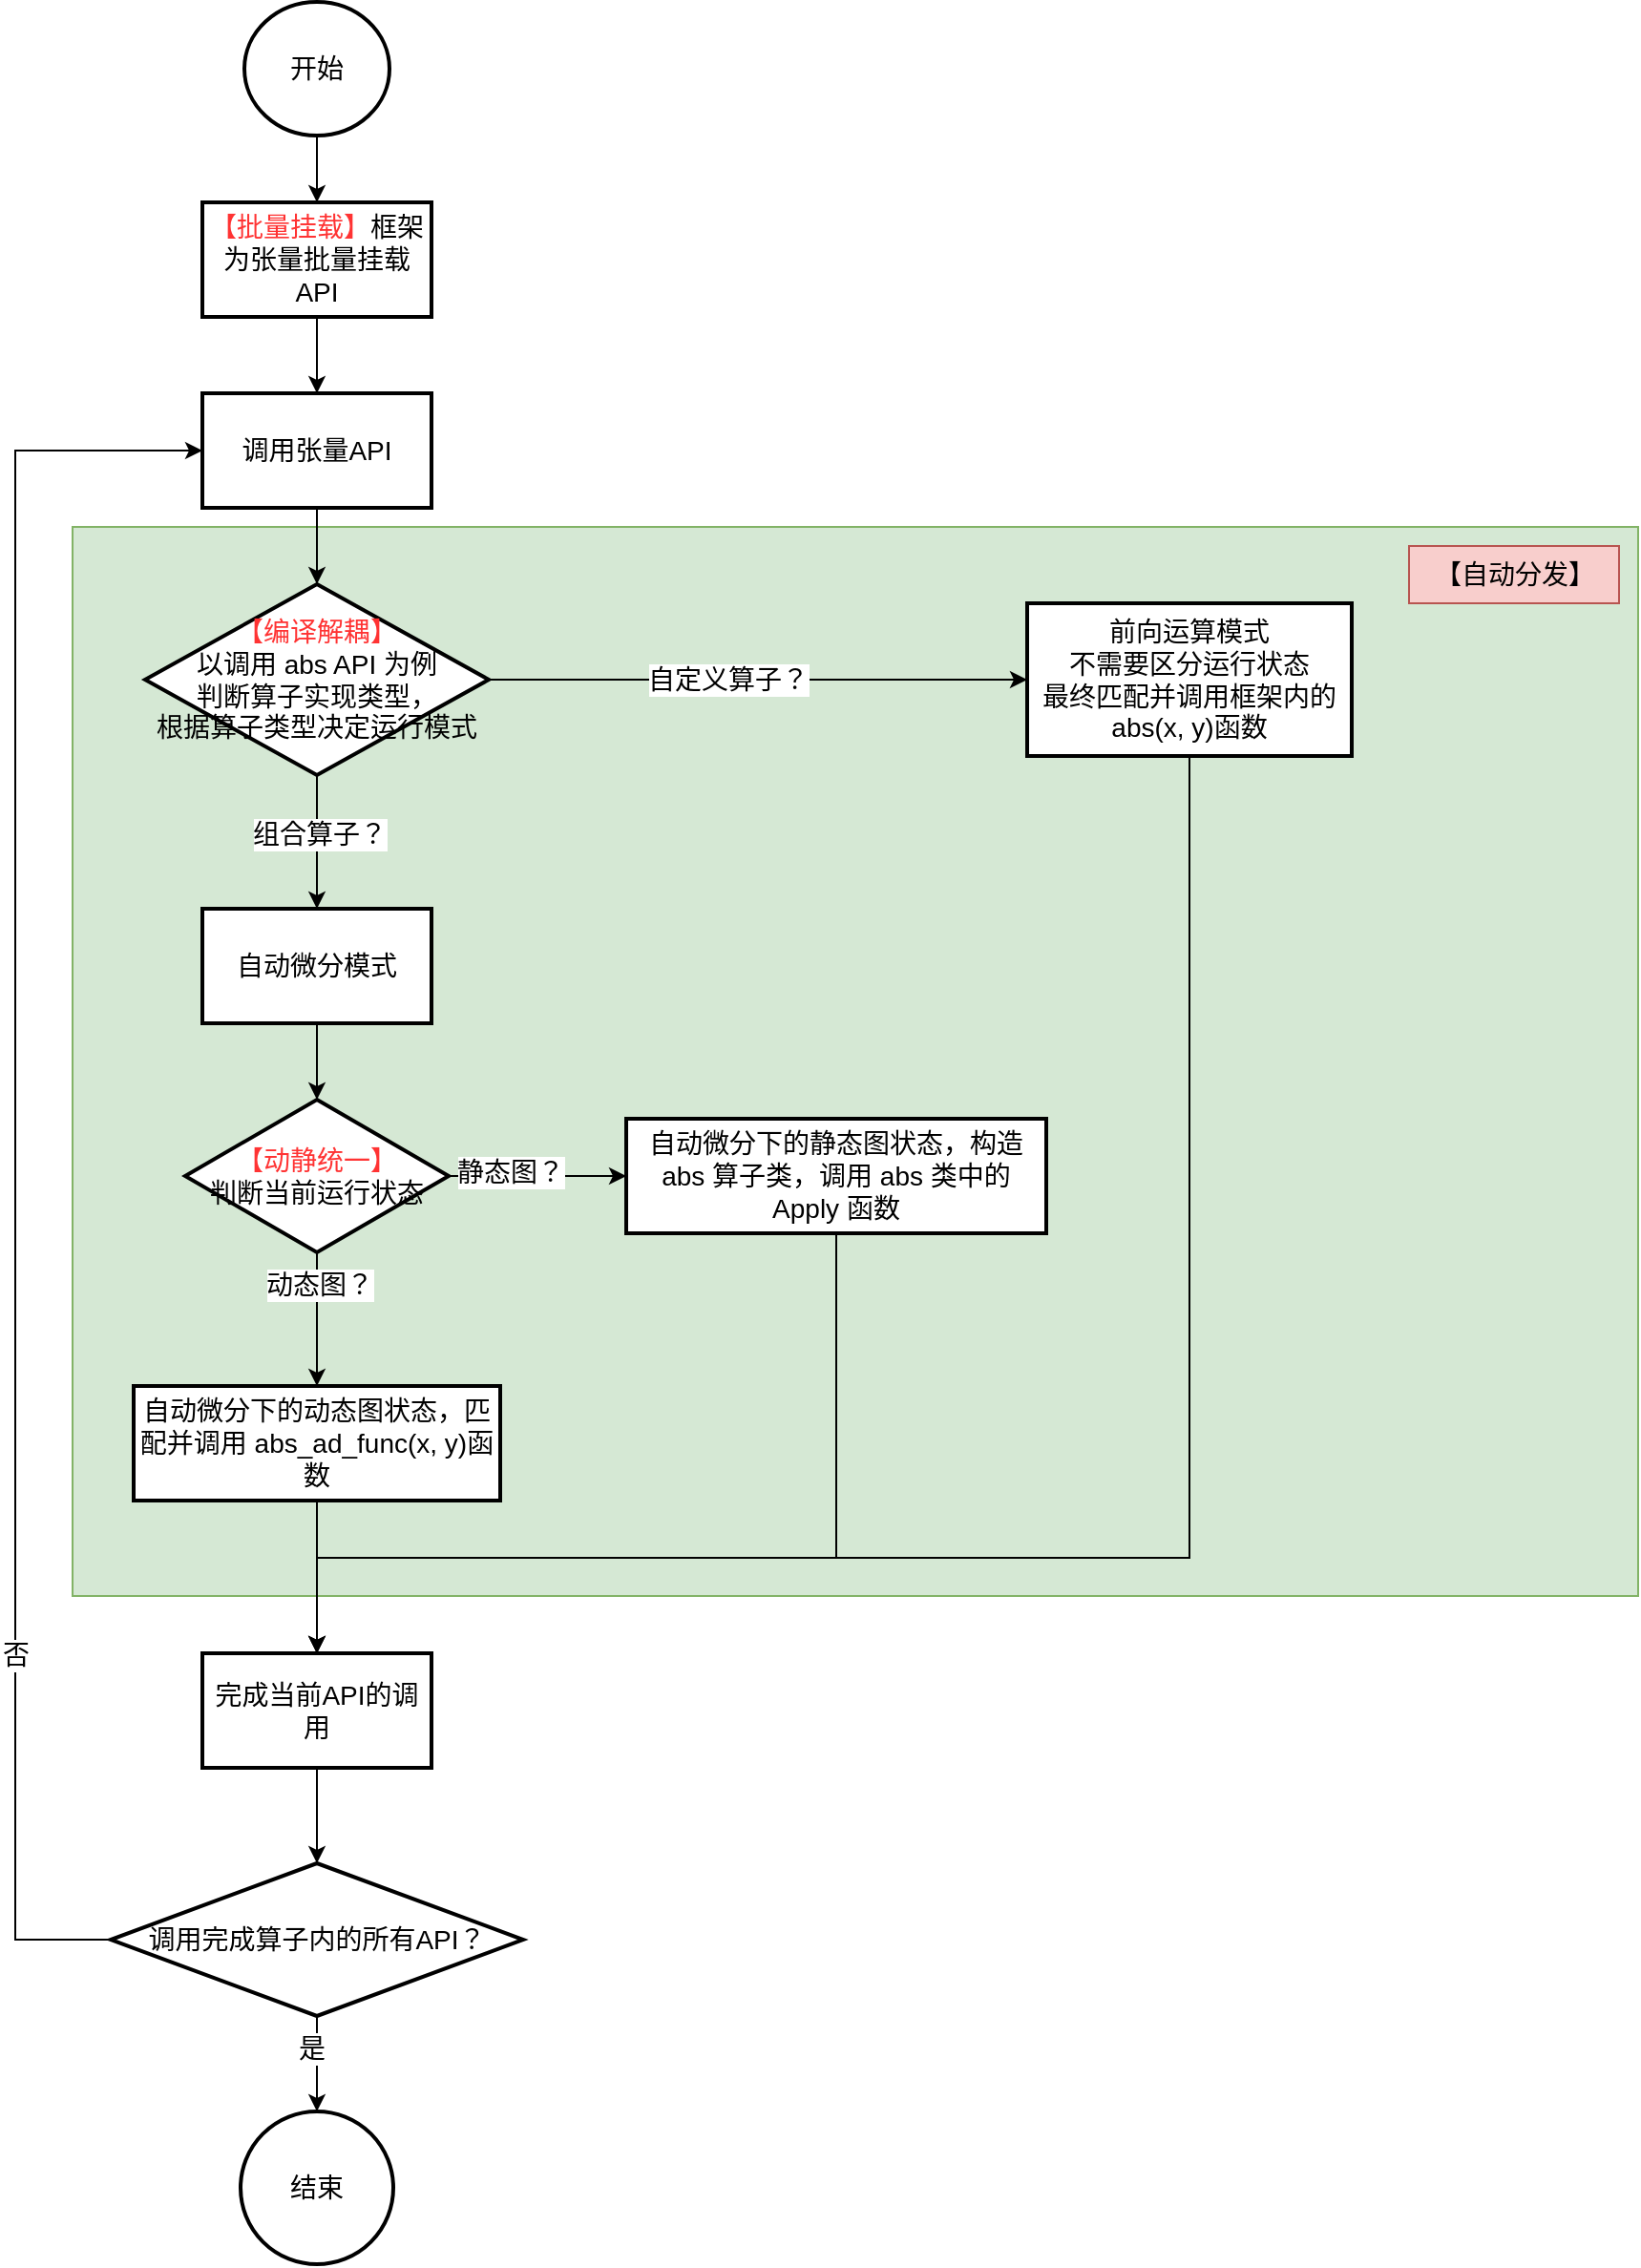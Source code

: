 <mxfile version="21.2.1" type="github">
  <diagram id="C5RBs43oDa-KdzZeNtuy" name="Page-1">
    <mxGraphModel dx="1468" dy="694" grid="1" gridSize="10" guides="1" tooltips="1" connect="1" arrows="1" fold="1" page="1" pageScale="1" pageWidth="827" pageHeight="1169" math="0" shadow="0">
      <root>
        <mxCell id="WIyWlLk6GJQsqaUBKTNV-0" />
        <mxCell id="WIyWlLk6GJQsqaUBKTNV-1" parent="WIyWlLk6GJQsqaUBKTNV-0" />
        <mxCell id="jIbNAlL25YVtprZW9rrX-1" value="" style="rounded=0;whiteSpace=wrap;html=1;fillColor=#d5e8d4;strokeColor=#82b366;fontSize=14;" vertex="1" parent="WIyWlLk6GJQsqaUBKTNV-1">
          <mxGeometry x="400" y="330" width="820" height="560" as="geometry" />
        </mxCell>
        <mxCell id="6A_zgCMAa2eM95Z4ZsYA-16" value="" style="edgeStyle=orthogonalEdgeStyle;rounded=0;orthogonalLoop=1;jettySize=auto;html=1;fontSize=14;" parent="WIyWlLk6GJQsqaUBKTNV-1" source="6A_zgCMAa2eM95Z4ZsYA-14" target="6A_zgCMAa2eM95Z4ZsYA-15" edge="1">
          <mxGeometry relative="1" as="geometry" />
        </mxCell>
        <mxCell id="6A_zgCMAa2eM95Z4ZsYA-14" value="开始" style="strokeWidth=2;html=1;shape=mxgraph.flowchart.start_2;whiteSpace=wrap;fontSize=14;" parent="WIyWlLk6GJQsqaUBKTNV-1" vertex="1">
          <mxGeometry x="490" y="55" width="76" height="70" as="geometry" />
        </mxCell>
        <mxCell id="6A_zgCMAa2eM95Z4ZsYA-18" value="" style="edgeStyle=orthogonalEdgeStyle;rounded=0;orthogonalLoop=1;jettySize=auto;html=1;fontSize=14;" parent="WIyWlLk6GJQsqaUBKTNV-1" source="6A_zgCMAa2eM95Z4ZsYA-15" target="6A_zgCMAa2eM95Z4ZsYA-17" edge="1">
          <mxGeometry relative="1" as="geometry" />
        </mxCell>
        <mxCell id="6A_zgCMAa2eM95Z4ZsYA-15" value="&lt;font color=&quot;#ff3333&quot;&gt;【批量挂载】&lt;/font&gt;框架为张量批量挂载 API" style="whiteSpace=wrap;html=1;strokeWidth=2;fontSize=14;" parent="WIyWlLk6GJQsqaUBKTNV-1" vertex="1">
          <mxGeometry x="468" y="160" width="120" height="60" as="geometry" />
        </mxCell>
        <mxCell id="6A_zgCMAa2eM95Z4ZsYA-20" value="" style="edgeStyle=orthogonalEdgeStyle;rounded=0;orthogonalLoop=1;jettySize=auto;html=1;fontSize=14;" parent="WIyWlLk6GJQsqaUBKTNV-1" source="6A_zgCMAa2eM95Z4ZsYA-17" target="6A_zgCMAa2eM95Z4ZsYA-19" edge="1">
          <mxGeometry relative="1" as="geometry" />
        </mxCell>
        <mxCell id="6A_zgCMAa2eM95Z4ZsYA-17" value="调用张量API" style="whiteSpace=wrap;html=1;strokeWidth=2;fontSize=14;" parent="WIyWlLk6GJQsqaUBKTNV-1" vertex="1">
          <mxGeometry x="468" y="260" width="120" height="60" as="geometry" />
        </mxCell>
        <mxCell id="6A_zgCMAa2eM95Z4ZsYA-22" value="" style="edgeStyle=orthogonalEdgeStyle;rounded=0;orthogonalLoop=1;jettySize=auto;html=1;fontSize=14;" parent="WIyWlLk6GJQsqaUBKTNV-1" source="6A_zgCMAa2eM95Z4ZsYA-19" target="6A_zgCMAa2eM95Z4ZsYA-21" edge="1">
          <mxGeometry relative="1" as="geometry" />
        </mxCell>
        <mxCell id="6A_zgCMAa2eM95Z4ZsYA-23" value="自定义算子？" style="edgeLabel;html=1;align=center;verticalAlign=middle;resizable=0;points=[];fontSize=14;" parent="6A_zgCMAa2eM95Z4ZsYA-22" vertex="1" connectable="0">
          <mxGeometry x="-0.118" y="1" relative="1" as="geometry">
            <mxPoint y="1" as="offset" />
          </mxGeometry>
        </mxCell>
        <mxCell id="6A_zgCMAa2eM95Z4ZsYA-25" value="" style="edgeStyle=orthogonalEdgeStyle;rounded=0;orthogonalLoop=1;jettySize=auto;html=1;fontSize=14;" parent="WIyWlLk6GJQsqaUBKTNV-1" source="6A_zgCMAa2eM95Z4ZsYA-19" target="6A_zgCMAa2eM95Z4ZsYA-24" edge="1">
          <mxGeometry relative="1" as="geometry" />
        </mxCell>
        <mxCell id="6A_zgCMAa2eM95Z4ZsYA-26" value="组合算子？" style="edgeLabel;html=1;align=center;verticalAlign=middle;resizable=0;points=[];fontSize=14;" parent="6A_zgCMAa2eM95Z4ZsYA-25" vertex="1" connectable="0">
          <mxGeometry x="-0.114" y="1" relative="1" as="geometry">
            <mxPoint as="offset" />
          </mxGeometry>
        </mxCell>
        <mxCell id="6A_zgCMAa2eM95Z4ZsYA-19" value="&lt;font color=&quot;#ff3333&quot;&gt;【编译解耦】&lt;/font&gt;&lt;br style=&quot;font-size: 14px;&quot;&gt;以调用 abs API 为例&lt;br style=&quot;font-size: 14px;&quot;&gt;判断算子实现类型，&lt;br style=&quot;font-size: 14px;&quot;&gt;根据算子类型决定运行模式" style="rhombus;whiteSpace=wrap;html=1;strokeWidth=2;fontSize=14;" parent="WIyWlLk6GJQsqaUBKTNV-1" vertex="1">
          <mxGeometry x="438" y="360" width="180" height="100" as="geometry" />
        </mxCell>
        <mxCell id="6A_zgCMAa2eM95Z4ZsYA-39" style="edgeStyle=orthogonalEdgeStyle;rounded=0;orthogonalLoop=1;jettySize=auto;html=1;exitX=0.5;exitY=1;exitDx=0;exitDy=0;entryX=0.5;entryY=0;entryDx=0;entryDy=0;fontSize=14;" parent="WIyWlLk6GJQsqaUBKTNV-1" source="6A_zgCMAa2eM95Z4ZsYA-21" target="6A_zgCMAa2eM95Z4ZsYA-35" edge="1">
          <mxGeometry relative="1" as="geometry">
            <Array as="points">
              <mxPoint x="985" y="870" />
              <mxPoint x="528" y="870" />
            </Array>
          </mxGeometry>
        </mxCell>
        <mxCell id="6A_zgCMAa2eM95Z4ZsYA-21" value="前向运算模式&lt;br style=&quot;font-size: 14px;&quot;&gt;不需要区分运行状态&lt;br style=&quot;font-size: 14px;&quot;&gt;最终匹配并调用框架内的 abs(x, y)函数" style="whiteSpace=wrap;html=1;strokeWidth=2;fontSize=14;" parent="WIyWlLk6GJQsqaUBKTNV-1" vertex="1">
          <mxGeometry x="900" y="370" width="170" height="80" as="geometry" />
        </mxCell>
        <mxCell id="6A_zgCMAa2eM95Z4ZsYA-28" value="" style="edgeStyle=orthogonalEdgeStyle;rounded=0;orthogonalLoop=1;jettySize=auto;html=1;fontSize=14;" parent="WIyWlLk6GJQsqaUBKTNV-1" source="6A_zgCMAa2eM95Z4ZsYA-24" target="6A_zgCMAa2eM95Z4ZsYA-27" edge="1">
          <mxGeometry relative="1" as="geometry" />
        </mxCell>
        <mxCell id="6A_zgCMAa2eM95Z4ZsYA-24" value="自动微分模式" style="whiteSpace=wrap;html=1;strokeWidth=2;fontSize=14;" parent="WIyWlLk6GJQsqaUBKTNV-1" vertex="1">
          <mxGeometry x="468" y="530" width="120" height="60" as="geometry" />
        </mxCell>
        <mxCell id="6A_zgCMAa2eM95Z4ZsYA-30" value="" style="edgeStyle=orthogonalEdgeStyle;rounded=0;orthogonalLoop=1;jettySize=auto;html=1;fontSize=14;" parent="WIyWlLk6GJQsqaUBKTNV-1" source="6A_zgCMAa2eM95Z4ZsYA-27" target="6A_zgCMAa2eM95Z4ZsYA-29" edge="1">
          <mxGeometry relative="1" as="geometry" />
        </mxCell>
        <mxCell id="6A_zgCMAa2eM95Z4ZsYA-31" value="动态图？" style="edgeLabel;html=1;align=center;verticalAlign=middle;resizable=0;points=[];fontSize=14;" parent="6A_zgCMAa2eM95Z4ZsYA-30" vertex="1" connectable="0">
          <mxGeometry x="-0.511" y="1" relative="1" as="geometry">
            <mxPoint as="offset" />
          </mxGeometry>
        </mxCell>
        <mxCell id="6A_zgCMAa2eM95Z4ZsYA-33" value="" style="edgeStyle=orthogonalEdgeStyle;rounded=0;orthogonalLoop=1;jettySize=auto;html=1;fontSize=14;" parent="WIyWlLk6GJQsqaUBKTNV-1" source="6A_zgCMAa2eM95Z4ZsYA-27" target="6A_zgCMAa2eM95Z4ZsYA-32" edge="1">
          <mxGeometry relative="1" as="geometry" />
        </mxCell>
        <mxCell id="6A_zgCMAa2eM95Z4ZsYA-34" value="静态图？" style="edgeLabel;html=1;align=center;verticalAlign=middle;resizable=0;points=[];fontSize=14;" parent="6A_zgCMAa2eM95Z4ZsYA-33" vertex="1" connectable="0">
          <mxGeometry x="-0.315" y="3" relative="1" as="geometry">
            <mxPoint y="1" as="offset" />
          </mxGeometry>
        </mxCell>
        <mxCell id="6A_zgCMAa2eM95Z4ZsYA-27" value="&lt;font color=&quot;#ff3333&quot;&gt;【动静统一】&lt;/font&gt;&lt;br style=&quot;font-size: 14px;&quot;&gt;判断当前运行状态" style="rhombus;whiteSpace=wrap;html=1;strokeWidth=2;fontSize=14;" parent="WIyWlLk6GJQsqaUBKTNV-1" vertex="1">
          <mxGeometry x="459" y="630" width="138" height="80" as="geometry" />
        </mxCell>
        <mxCell id="6A_zgCMAa2eM95Z4ZsYA-36" value="" style="edgeStyle=orthogonalEdgeStyle;rounded=0;orthogonalLoop=1;jettySize=auto;html=1;fontSize=14;" parent="WIyWlLk6GJQsqaUBKTNV-1" source="6A_zgCMAa2eM95Z4ZsYA-29" target="6A_zgCMAa2eM95Z4ZsYA-35" edge="1">
          <mxGeometry relative="1" as="geometry" />
        </mxCell>
        <mxCell id="6A_zgCMAa2eM95Z4ZsYA-29" value="自动微分下的动态图状态，匹配并调用 abs_ad_func(x, y)函数" style="whiteSpace=wrap;html=1;strokeWidth=2;fontSize=14;" parent="WIyWlLk6GJQsqaUBKTNV-1" vertex="1">
          <mxGeometry x="432" y="780" width="192" height="60" as="geometry" />
        </mxCell>
        <mxCell id="6A_zgCMAa2eM95Z4ZsYA-38" style="edgeStyle=orthogonalEdgeStyle;rounded=0;orthogonalLoop=1;jettySize=auto;html=1;exitX=0.5;exitY=1;exitDx=0;exitDy=0;entryX=0.5;entryY=0;entryDx=0;entryDy=0;fontSize=14;" parent="WIyWlLk6GJQsqaUBKTNV-1" source="6A_zgCMAa2eM95Z4ZsYA-32" target="6A_zgCMAa2eM95Z4ZsYA-35" edge="1">
          <mxGeometry relative="1" as="geometry">
            <Array as="points">
              <mxPoint x="800" y="870" />
              <mxPoint x="528" y="870" />
            </Array>
          </mxGeometry>
        </mxCell>
        <mxCell id="6A_zgCMAa2eM95Z4ZsYA-32" value="自动微分下的静态图状态，构造 abs 算子类，调用 abs 类中的 Apply 函数" style="whiteSpace=wrap;html=1;strokeWidth=2;fontSize=14;" parent="WIyWlLk6GJQsqaUBKTNV-1" vertex="1">
          <mxGeometry x="690" y="640" width="220" height="60" as="geometry" />
        </mxCell>
        <mxCell id="6A_zgCMAa2eM95Z4ZsYA-41" value="" style="edgeStyle=orthogonalEdgeStyle;rounded=0;orthogonalLoop=1;jettySize=auto;html=1;fontSize=14;" parent="WIyWlLk6GJQsqaUBKTNV-1" source="6A_zgCMAa2eM95Z4ZsYA-35" target="6A_zgCMAa2eM95Z4ZsYA-40" edge="1">
          <mxGeometry relative="1" as="geometry" />
        </mxCell>
        <mxCell id="6A_zgCMAa2eM95Z4ZsYA-35" value="完成当前API的调用" style="whiteSpace=wrap;html=1;strokeWidth=2;fontSize=14;" parent="WIyWlLk6GJQsqaUBKTNV-1" vertex="1">
          <mxGeometry x="468" y="920" width="120" height="60" as="geometry" />
        </mxCell>
        <mxCell id="6A_zgCMAa2eM95Z4ZsYA-42" style="edgeStyle=orthogonalEdgeStyle;rounded=0;orthogonalLoop=1;jettySize=auto;html=1;exitX=0;exitY=0.5;exitDx=0;exitDy=0;entryX=0;entryY=0.5;entryDx=0;entryDy=0;fontSize=14;" parent="WIyWlLk6GJQsqaUBKTNV-1" source="6A_zgCMAa2eM95Z4ZsYA-40" target="6A_zgCMAa2eM95Z4ZsYA-17" edge="1">
          <mxGeometry relative="1" as="geometry">
            <Array as="points">
              <mxPoint x="370" y="1070" />
              <mxPoint x="370" y="290" />
            </Array>
          </mxGeometry>
        </mxCell>
        <mxCell id="6A_zgCMAa2eM95Z4ZsYA-43" value="否" style="edgeLabel;html=1;align=center;verticalAlign=middle;resizable=0;points=[];fontSize=14;" parent="6A_zgCMAa2eM95Z4ZsYA-42" vertex="1" connectable="0">
          <mxGeometry x="-0.571" relative="1" as="geometry">
            <mxPoint as="offset" />
          </mxGeometry>
        </mxCell>
        <mxCell id="6A_zgCMAa2eM95Z4ZsYA-45" value="" style="edgeStyle=orthogonalEdgeStyle;rounded=0;orthogonalLoop=1;jettySize=auto;html=1;fontSize=14;" parent="WIyWlLk6GJQsqaUBKTNV-1" source="6A_zgCMAa2eM95Z4ZsYA-40" target="6A_zgCMAa2eM95Z4ZsYA-44" edge="1">
          <mxGeometry relative="1" as="geometry" />
        </mxCell>
        <mxCell id="6A_zgCMAa2eM95Z4ZsYA-46" value="是" style="edgeLabel;html=1;align=center;verticalAlign=middle;resizable=0;points=[];fontSize=14;" parent="6A_zgCMAa2eM95Z4ZsYA-45" vertex="1" connectable="0">
          <mxGeometry x="-0.35" y="-3" relative="1" as="geometry">
            <mxPoint as="offset" />
          </mxGeometry>
        </mxCell>
        <mxCell id="6A_zgCMAa2eM95Z4ZsYA-40" value="调用完成算子内的所有API？" style="rhombus;whiteSpace=wrap;html=1;strokeWidth=2;fontSize=14;" parent="WIyWlLk6GJQsqaUBKTNV-1" vertex="1">
          <mxGeometry x="420" y="1030" width="216" height="80" as="geometry" />
        </mxCell>
        <mxCell id="6A_zgCMAa2eM95Z4ZsYA-44" value="结束" style="ellipse;whiteSpace=wrap;html=1;strokeWidth=2;fontSize=14;" parent="WIyWlLk6GJQsqaUBKTNV-1" vertex="1">
          <mxGeometry x="488" y="1160" width="80" height="80" as="geometry" />
        </mxCell>
        <mxCell id="jIbNAlL25YVtprZW9rrX-2" value="&lt;font style=&quot;font-size: 14px;&quot;&gt;【自动分发】&lt;/font&gt;" style="text;html=1;align=center;verticalAlign=middle;resizable=0;points=[];autosize=1;strokeColor=#b85450;fillColor=#f8cecc;fontSize=14;" vertex="1" parent="WIyWlLk6GJQsqaUBKTNV-1">
          <mxGeometry x="1100" y="340" width="110" height="30" as="geometry" />
        </mxCell>
      </root>
    </mxGraphModel>
  </diagram>
</mxfile>
